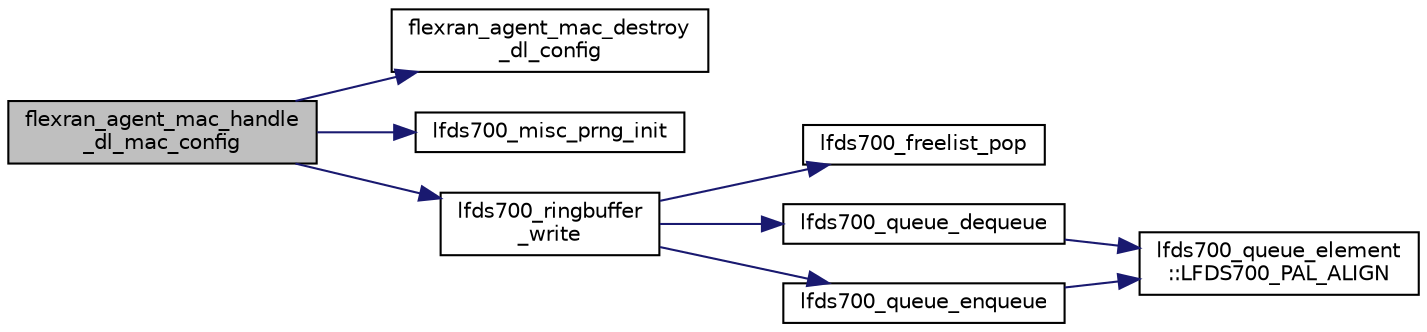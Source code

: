 digraph "flexran_agent_mac_handle_dl_mac_config"
{
 // LATEX_PDF_SIZE
  edge [fontname="Helvetica",fontsize="10",labelfontname="Helvetica",labelfontsize="10"];
  node [fontname="Helvetica",fontsize="10",shape=record];
  rankdir="LR";
  Node1 [label="flexran_agent_mac_handle\l_dl_mac_config",height=0.2,width=0.4,color="black", fillcolor="grey75", style="filled", fontcolor="black",tooltip=" "];
  Node1 -> Node2 [color="midnightblue",fontsize="10",style="solid",fontname="Helvetica"];
  Node2 [label="flexran_agent_mac_destroy\l_dl_config",height=0.2,width=0.4,color="black", fillcolor="white", style="filled",URL="$flexran__agent__mac_8c.html#a844757e7943b19ccc9ee2bb480f3c2ef",tooltip=" "];
  Node1 -> Node3 [color="midnightblue",fontsize="10",style="solid",fontname="Helvetica"];
  Node3 [label="lfds700_misc_prng_init",height=0.2,width=0.4,color="black", fillcolor="white", style="filled",URL="$lfds700__misc_8h.html#a7e04616cfdaac388cf2490d78fb4ea70",tooltip=" "];
  Node1 -> Node4 [color="midnightblue",fontsize="10",style="solid",fontname="Helvetica"];
  Node4 [label="lfds700_ringbuffer\l_write",height=0.2,width=0.4,color="black", fillcolor="white", style="filled",URL="$lfds700__ringbuffer_8h.html#a8e3394811e09687120e06f604c9047d1",tooltip=" "];
  Node4 -> Node5 [color="midnightblue",fontsize="10",style="solid",fontname="Helvetica"];
  Node5 [label="lfds700_freelist_pop",height=0.2,width=0.4,color="black", fillcolor="white", style="filled",URL="$lfds700__freelist_8h.html#a7562e08ac29d0434ced3de61aadd6c78",tooltip=" "];
  Node4 -> Node6 [color="midnightblue",fontsize="10",style="solid",fontname="Helvetica"];
  Node6 [label="lfds700_queue_dequeue",height=0.2,width=0.4,color="black", fillcolor="white", style="filled",URL="$lfds700__queue_8h.html#a82df4f760736daa2fd8eed50cb5e5f19",tooltip=" "];
  Node6 -> Node7 [color="midnightblue",fontsize="10",style="solid",fontname="Helvetica"];
  Node7 [label="lfds700_queue_element\l::LFDS700_PAL_ALIGN",height=0.2,width=0.4,color="black", fillcolor="white", style="filled",URL="$structlfds700__queue__element.html#a487d9218b8b7b915384587f0f87bf557",tooltip=" "];
  Node4 -> Node8 [color="midnightblue",fontsize="10",style="solid",fontname="Helvetica"];
  Node8 [label="lfds700_queue_enqueue",height=0.2,width=0.4,color="black", fillcolor="white", style="filled",URL="$lfds700__queue_8h.html#a5496c0f2698b899e474d56cc21ea13af",tooltip=" "];
  Node8 -> Node7 [color="midnightblue",fontsize="10",style="solid",fontname="Helvetica"];
}

